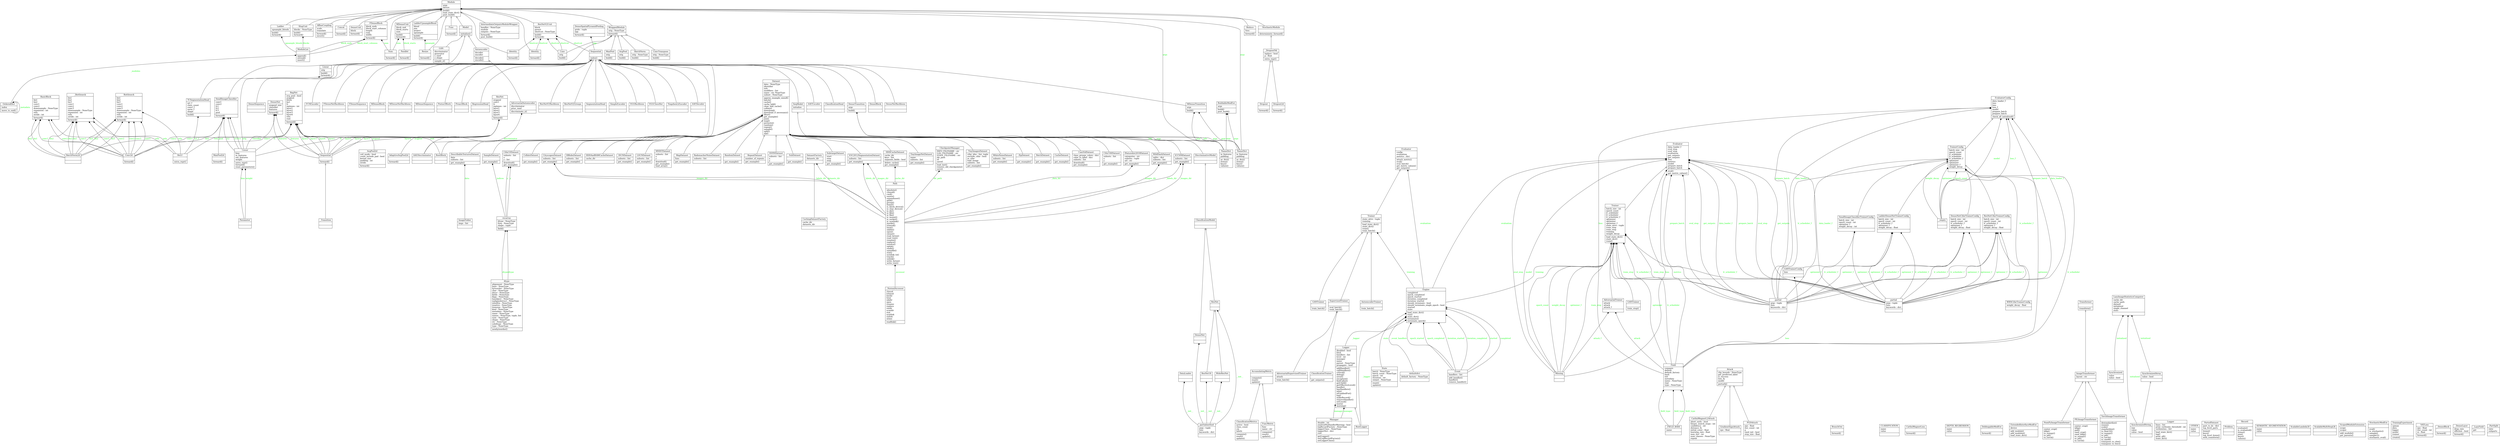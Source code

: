 digraph "classes" {
charset="utf-8"
rankdir=BT
"0" [label="{AAEDecoder|\l|}", shape="record"];
"1" [label="{AAEDiscriminator|\l|}", shape="record"];
"2" [label="{AAEEncoder|\l|}", shape="record"];
"3" [label="{AccumulatingMetric|\l|compute()\lreset()\lupdate()\l}", shape="record"];
"4" [label="{AdaptiveAvgPool2d|\l|forward()\l}", shape="record"];
"5" [label="{AdversarialAutoencoder|discriminator\lprior_rand\l|discriminate_z()\l}", shape="record"];
"6" [label="{AdversarialSupervisedTrainer|attack\l|train_batch()\l}", shape="record"];
"7" [label="{AdversarialTrainer|attack\lattack\lattack_f\l|}", shape="record"];
"8" [label="{AffineCoupling|scale\ltranslate\l|forward()\linvert()\l}", shape="record"];
"9" [label="{Attack|clip_bounds : NoneType\lget_predicted_label\lis_success\lloss_fn\lmodel\l|perturb()\l}", shape="record"];
"10" [label="{Autoencoder|decoder\lencoder\l|decode()\lencode()\l}", shape="record"];
"11" [label="{AutoencoderTrainer|\l|train_batch()\l}", shape="record"];
"12" [label="{AvgPool|orig\l|build()\l}", shape="record"];
"13" [label="{AvgPool2d|ceil_mode : bool\lcount_include_pad : bool\lkernel_size\lpadding : int\lstride\l|forward()\l}", shape="record"];
"14" [label="{BagNet|avg_pool : bool\lavgpool\lblock\lbn1\lfc\linplanes : int\llayer1\llayer2\llayer3\llayer4\lrelu\lroot\l|forward()\l}", shape="record"];
"15" [label="{BasicBlock|bn1\lbn2\lconv1\lconv2\ldownsample : NoneType\lexpansion : int\lrelu\lstride : int\l|forward()\l}", shape="record"];
"16" [label="{BatchDataset|\l|get_example()\l}", shape="record"];
"17" [label="{BatchNorm|orig : NoneType\l|build()\l}", shape="record"];
"18" [label="{BatchNorm2d|\l|}", shape="record"];
"19" [label="{Bottleneck|bn1\lbn2\lbn3\lconv1\lconv2\lconv3\ldownsample : NoneType\lexpansion : int\lrelu\lstride : int\l|forward()\l}", shape="record"];
"20" [label="{BranchOut|\l|forward()\l}", shape="record"];
"21" [label="{BuildableModExt|args\l|build()\lpost_build()\l}", shape="record"];
"22" [label="{CLASSIFICATION|name\lvalue\l|}", shape="record"];
"23" [label="{CacheDataset|\l|get_example()\l}", shape="record"];
"24" [label="{CachingDatasetFactory|cache_dir\ldatasets_dir\l|}", shape="record"];
"25" [label="{CamVidDataset|class_groups_colors : dict\lcolor_to_label : dict\lsubsets : list\l|download()\lget_example()\l}", shape="record"];
"26" [label="{CarliniWagnerL2Attack|abort_early : bool\lbinary_search_steps : int\lconfidence : int\ldistance_fn\linitial_const : float\llearning_rate : float\lmax_iter : int\lnum_classes : NoneType\lrepeat\l|}", shape="record"];
"27" [label="{CarliniWagnerLoss|\l|forward()\l}", shape="record"];
"28" [label="{CheckpointManager|INFO_FILENAME : str\lLOG_FILENAME : str\lSTATE_FILENAME : str\ldir_path\lid\lsaved\l|load_last()\lremove_old_checkpoints()\lsave()\l}", shape="record"];
"29" [label="{Cifar100Dataset|subsets : list\lx\ly\l|get_example()\l}", shape="record"];
"30" [label="{Cifar10Dataset|subsets : list\lx\ly : list\l|download()\lget_example()\l}", shape="record"];
"31" [label="{CityscapesDataset|subsets : list\l|get_example()\l}", shape="record"];
"32" [label="{ClassificationHead|\l|}", shape="record"];
"33" [label="{ClassificationMetrics|active : bool\lclass_count\lcm\llabels\l|compute()\lreset()\lupdate()\l}", shape="record"];
"34" [label="{ClassificationModel|\l|}", shape="record"];
"35" [label="{ClassificationTrainer|\l|get_outputs()\l}", shape="record"];
"36" [label="{CollateDataset|\l|get_example()\l}", shape="record"];
"37" [label="{Concat|\l|forward()\l}", shape="record"];
"38" [label="{Conv|orig\l|build()\l}", shape="record"];
"39" [label="{Conv2d|\l|forward()\l}", shape="record"];
"40" [label="{ConvTranspose|orig : NoneType\l|build()\l}", shape="record"];
"41" [label="{DEPTH_REGRESSION|name\lvalue\l|}", shape="record"];
"42" [label="{DataLoader|\l|}", shape="record"];
"43" [label="{Dataset|data : NoneType\lidentifier\linfo\lmodifiers : list\lname : str, NoneType\lsubset : NoneType\l|approx_example_sizeof()\lbatch()\lcache()\lcache_hdd()\lclear_hdd_cache()\lcollate()\ldownload()\ldownload_if_necessary()\lfilter()\lget_example()\ljoin()\lmap()\lpermute()\lrandom()\lrepeat()\lsample()\lsplit()\lzip()\l}", shape="record"];
"44" [label="{DatasetFactory|datasets_dir\l|}", shape="record"];
"45" [label="{DebbugableModExt|\l|forward()\l}", shape="record"];
"46" [label="{DenseBlock|\l|}", shape="record"];
"47" [label="{DenseNet|\l|}", shape="record"];
"48" [label="{DenseNet|avgpool_size\lclassifier\lfeatures\l|forward()\l}", shape="record"];
"49" [label="{DenseNetBackbone|\l|}", shape="record"];
"50" [label="{DenseNetCifarTrainerConfig|batch_size : int\lepoch_count : int\llr_scheduler_f\loptimizer_f\lweight_decay : float\l|}", shape="record"];
"51" [label="{DenseSequence|\l|}", shape="record"];
"52" [label="{DenseSpatialPyramidPooling|grids : tuple\lspp\l|forward()\l}", shape="record"];
"53" [label="{DenseTransition|args\l|build()\l}", shape="record"];
"54" [label="{DenseUnit|block\l|forward()\l}", shape="record"];
"55" [label="{DescribableTexturesDataset|data\lsubsets : list\l|get_example()\l}", shape="record"];
"56" [label="{DiscriminativeModel|\l|}", shape="record"];
"57" [label="{Dropout|\l|forward()\l}", shape="record"];
"58" [label="{Dropout2d|\l|forward()\l}", shape="record"];
"59" [label="{Engine|completed\lepoch_completed\lepoch_started\literation_completed\literation_started\lshould_terminate : bool\lshould_terminate_single_epoch : bool\lstarted\lstate\l|load_state_dict()\lrun()\lstate_dict()\lterminate()\lterminate_epoch()\l}", shape="record"];
"60" [label="{Evaluator|data_loader_f\leval_step\leval_step\levaluation\lget_outputs\lget_outputs\lloss\lmetrics\lmodel\lprepare_batch\lprepare_batch\l|eval()\lget_metric_values()\l}", shape="record"];
"61" [label="{Evaluator|config\levaluation\lmetrics : dict\l|attach_metric()\leval()\leval_batch()\lget_metric_values()\lget_outputs()\l}", shape="record"];
"62" [label="{EvaluatorConfig|data_loader_f\lloss\lloss\lloss_f\lmodel\lprepare_batch\lprepare_batch\l|check_all_initialized()\l}", shape="record"];
"63" [label="{Event|handlers : list\l|add_handler()\lhandler()\lremove_handler()\l}", shape="record"];
"64" [label="{ExtendedInterfaceModExt|device\l|add_module()\ladd_modules()\lload_state_dict()\l}", shape="record"];
"65" [label="{FCNEncoder|\l|}", shape="record"];
"66" [label="{FDenseBlock|block_ends\lblock_start_columns\llength\lsum\lwidth\l|forward()\l}", shape="record"];
"67" [label="{FDenseNetBackbone|\l|}", shape="record"];
"68" [label="{FDenseSequence|\l|}", shape="record"];
"69" [label="{Field|compare\ldefault\ldefault_factory\lhash\linit\lmetadata\lname : NoneType\lrepr\ltype : NoneType\l|}", shape="record"];
"70" [label="{Func|\l|forward()\l}", shape="record"];
"71" [label="{FuncMetric|func\lname : str\l|compute()\lreset()\lupdate()\l}", shape="record"];
"72" [label="{GAN|discriminator\lgenerator\lz_rand\lz_shape\l|sample_z()\l}", shape="record"];
"73" [label="{GANTrainer|\l|train_step()\l}", shape="record"];
"74" [label="{GANTrainer|\l|train_batch()\l}", shape="record"];
"75" [label="{GANTrainerConfig|loss\l|}", shape="record"];
"76" [label="{GradientSignAttack|eps : float\l|}", shape="record"];
"77" [label="{HBlobsDataset|subsets : list\l|get_example()\l}", shape="record"];
"78" [label="{HDDAndRAMCacheDataset|cache_dir\l|}", shape="record"];
"79" [label="{HDDCacheDataset|cache_dir\lkeys : list\lseparate_fields : bool\l|delete_cache()\lget_example()\l}", shape="record"];
"80" [label="{ICCV09Dataset|subsets : list\l|get_example()\l}", shape="record"];
"81" [label="{INaturalist2018Dataset|categories : str\lsubsets : tuple\lurl : str\l|get_example()\l}", shape="record"];
"82" [label="{ISUNDataset|subsets : list\l|get_example()\l}", shape="record"];
"83" [label="{Identity|\l|forward()\l}", shape="record"];
"84" [label="{Identity|\l|forward()\l}", shape="record"];
"85" [label="{ImageFolder|imgs : list\l|}", shape="record"];
"86" [label="{ImageTransformer|layout : str\l|}", shape="record"];
"87" [label="{IntermediateOutputsModuleWrapper|handles : NoneType\lmodule\loutputs : NoneType\l|forward()\lpost_build()\l}", shape="record"];
"88" [label="{LSUNDataset|subsets : list\l|get_example()\l}", shape="record"];
"89" [label="{Ladder|upsample_blends\l|build()\lforward()\l}", shape="record"];
"90" [label="{LadderDenseNetTrainerConfig|batch_size : int\lepoch_count : int\llr_scheduler_f\loptimizer_f\lweight_decay : float\l|}", shape="record"];
"91" [label="{LadderUpsampleBlend|blend\ljoin\lproject\lupsample\l|build()\lforward()\l}", shape="record"];
"92" [label="{LazyImageStatisticsComputer|cache_dir\lcache_path\ldataset\linitialized\lsingle_channel\lstats\l|}", shape="record"];
"93" [label="{Linear|bias\lin_features\lout_features\lweight\l|extra_repr()\lforward()\lreset_parameters()\l}", shape="record"];
"94" [label="{Linear|orig\l|build()\lforward()\l}", shape="record"];
"95" [label="{Logger|lines : list\lprint_verbosity_threshold : int\lverbosities : list\l|load_state_dict()\llog()\lprint_all()\lstate_dict()\l}", shape="record"];
"96" [label="{Logger|disabled : bool\lfatal\lhandlers : list\llevel : int\lmanager\lname\lparent : NoneType\lpropagate : bool\l|addHandler()\lcallHandlers()\lcritical()\ldebug()\lerror()\lexception()\lfindCaller()\lgetChild()\lgetEffectiveLevel()\lhandle()\lhasHandlers()\linfo()\lisEnabledFor()\llog()\lmakeRecord()\lremoveHandler()\lsetLevel()\lwarn()\lwarning()\l}", shape="record"];
"97" [label="{MDenseBlock|\l|}", shape="record"];
"98" [label="{MDenseNetBackbone|\l|}", shape="record"];
"99" [label="{MDenseSequence|\l|}", shape="record"];
"100" [label="{MDenseTransition|args\l|build()\l}", shape="record"];
"101" [label="{MDenseUnit|block_end\lblock_starts\lsum\l|build()\lforward()\l}", shape="record"];
"102" [label="{MNISTDataset|subsets : list\lx\ly\l|download()\lget_example()\lload_array()\l}", shape="record"];
"103" [label="{Manager|disable : int\lemittedNoHandlerWarning : bool\llogRecordFactory : NoneType\lloggerClass : NoneType\lloggerDict : dict\lroot\l|getLogger()\lsetLogRecordFactory()\lsetLoggerClass()\l}", shape="record"];
"104" [label="{MapDataset|func\l|get_example()\l}", shape="record"];
"105" [label="{MaxPool|orig\l|build()\l}", shape="record"];
"106" [label="{MaxPool2d|\l|forward()\l}", shape="record"];
"107" [label="{Missing|\l|}", shape="record"];
"108" [label="{Model|\l|initialize()\l}", shape="record"];
"109" [label="{Module|args\ldevice\l|build()\lload_state_dict()\lpost_build()\l}", shape="record"];
"110" [label="{ModuleList|\l|append()\lextend()\linsert()\l}", shape="record"];
"111" [label="{NameDict|in_features\lpadding\l|as_dict()\litems()\lkeys()\lvalues()\l}", shape="record"];
"112" [label="{NameDict|in_features\lpadding\l|as_dict()\litems()\lkeys()\lvalues()\l}", shape="record"];
"113" [label="{NumPyImageTransformer|\l|center_crop()\lhflip()\lto_numpy()\lto_pil()\lto_torch()\l}", shape="record"];
"114" [label="{OTHER|name\lvalue\l|}", shape="record"];
"115" [label="{OrderedDict|index\l|move_to_end()\l}", shape="record"];
"116" [label="{PGDAttack|eps : float\liter_count : int\lp\lrand_init : bool\lstep_size : float\l|}", shape="record"];
"117" [label="{PILImageTransformer|\l|center_crop()\lhflip()\lpad()\lrand_crop()\lrand_hflip()\lto_numpy()\lto_pil()\lto_torch()\l}", shape="record"];
"118" [label="{Parallel|\l|forward()\l}", shape="record"];
"119" [label="{Parameter|\l|}", shape="record"];
"120" [label="{PartedDataset|part_to_ds : dict\ltop_level_parts\l|items()\lkeys()\ltop_level_items()\lwith_transform()\l}", shape="record"];
"121" [label="{Path|\l|absolute()\lchmod()\lcwd()\lexists()\lexpanduser()\lglob()\lgroup()\lhome()\lis_block_device()\lis_char_device()\lis_dir()\lis_fifo()\lis_file()\lis_mount()\lis_socket()\lis_symlink()\literdir()\llchmod()\llstat()\lmkdir()\lopen()\lowner()\lread_bytes()\lread_text()\lrename()\lreplace()\lresolve()\lrglob()\lrmdir()\lsamefile()\lstat()\lsymlink_to()\ltouch()\lunlink()\lwrite_bytes()\lwrite_text()\l}", shape="record"];
"122" [label="{PostactBlock|\l|}", shape="record"];
"123" [label="{PreactBlock|\l|}", shape="record"];
"124" [label="{Problem|\l|}", shape="record"];
"125" [label="{RademacherNoiseDataset|subsets : list\l|}", shape="record"];
"126" [label="{RandomDataset|\l|get_example()\l}", shape="record"];
"127" [label="{ReLU|\l|extra_repr()\l}", shape="record"];
"128" [label="{Record|\l|evaluate()\lis_evaluated()\litems()\ljoin()\lkeys()\lvalues()\l}", shape="record"];
"129" [label="{Reduce|func\l|forward()\l}", shape="record"];
"130" [label="{RegressionHead|\l|}", shape="record"];
"131" [label="{RepeatDataset|number_of_repeats\l|get_example()\l}", shape="record"];
"132" [label="{ResNet|\l|}", shape="record"];
"133" [label="{ResNet|avgpool\lconv1\lfc\linplanes : int\llayer1\llayer2\llayer3\llayer4\l|forward()\l}", shape="record"];
"134" [label="{ResNet18|\l|}", shape="record"];
"135" [label="{ResNetCifarTrainerConfig|batch_size : int\lepoch_count : int\llr_scheduler_f\loptimizer_f\lweight_decay : float\l|}", shape="record"];
"136" [label="{ResNetV2Backbone|\l|}", shape="record"];
"137" [label="{ResNetV2Groups|\l|}", shape="record"];
"138" [label="{ResNetV2Unit|block\lpreact\lshortcut : NoneType\l|build()\lforward()\l}", shape="record"];
"139" [label="{Resize|\l|forward()\l}", shape="record"];
"140" [label="{RootBlock|\l|}", shape="record"];
"141" [label="{RootLogger|\l|}", shape="record"];
"142" [label="{SEMANTIC_SEGMENTATION|name\lvalue\l|}", shape="record"];
"143" [label="{SVHNDataset|subsets : list\lx\ly\l|get_example()\l}", shape="record"];
"144" [label="{SampleDataset|\l|get_example()\l}", shape="record"];
"145" [label="{ScalableLambdaLR|\l|}", shape="record"];
"146" [label="{ScalableMultiStepLR|\l|}", shape="record"];
"147" [label="{ScopedModuleExtension|scope\lscopei\l|add_module()\lget_parents()\l}", shape="record"];
"148" [label="{SegmentationHead|\l|}", shape="record"];
"149" [label="{SeqModel|initialize\l|}", shape="record"];
"150" [label="{Sequential|\l|index()\l}", shape="record"];
"151" [label="{Sequential|\l|forward()\l}", shape="record"];
"152" [label="{SimpleEncoder|\l|}", shape="record"];
"153" [label="{SlugUnit|blocks : NoneType\l|build()\lforward()\l}", shape="record"];
"154" [label="{SmallImageClassifier|conv1\lconv2\lfc1\lfc2\lfc3\lpool\l|forward()\l}", shape="record"];
"155" [label="{SmallImageClassifierTrainerConfig|batch_size : int\lepoch_count : int\loptimizer_f\lweight_decay : int\l|}", shape="record"];
"156" [label="{State|batch : NoneType\lbatch_count : NoneType\lepoch : int\literation : int\loutput : NoneType\l|reset()\lupdate()\l}", shape="record"];
"157" [label="{StochasticModExt|\l|eval()\lis_stochastic()\lsample()\lsample1()\lstochastic_eval()\l}", shape="record"];
"158" [label="{StochasticModule|\l|deterministic_forward()\l}", shape="record"];
"159" [label="{SubDataset|\l|get_example()\l}", shape="record"];
"160" [label="{SubrangeDataset|start\lstep\lstop\l|get_example()\l}", shape="record"];
"161" [label="{Sum|\l|forward()\l}", shape="record"];
"162" [label="{SupervisedTrainer|\l|eval_batch()\ltrain_batch()\l}", shape="record"];
"163" [label="{Synchronized|value\lvalue : bool\l|}", shape="record"];
"164" [label="{SynchronizedArray|value : bool\l|}", shape="record"];
"165" [label="{SynchronizedString|raw\lvalue\lvalue : bool\l|}", shape="record"];
"166" [label="{TCSegmentationHead|act_f\lclass_count\lconvt_f\lnorm_f\lshape\l|build()\l}", shape="record"];
"167" [label="{TinyImageNetDataset|name\lsubsets : list\l|get_example()\l}", shape="record"];
"168" [label="{TinyImagesDataset|cifar_idxs : list, tuple\lexclude_cifar : bool\lin_cifar\lload_image\lsubsets : list\l|get_example()\l}", shape="record"];
"169" [label="{TorchImageTransformer|\l|destandardize()\lresize()\lscale()\lstandardize()\lto_float32()\lto_numpy()\lto_pil()\lto_torch()\lto_uint8()\ltranspose_to_chw()\ltranspose_to_hwc()\l}", shape="record"];
"170" [label="{Trainer|batch_size : int\lepoch_count\llr_scheduler\llr_scheduler\llr_scheduler_f\loptimizer\loptimizer\loptimizer_f\lstate_attrs : tuple\ltrain_step\ltrain_step\ltraining\lweight_decay\l|load_state_dict()\lstate_dict()\ltrain()\l}", shape="record"];
"171" [label="{Trainer|state_attrs : tuple\ltraining\l|load_state_dict()\lstate_dict()\ltrain()\ltrain_batch()\l}", shape="record"];
"172" [label="{TrainerConfig|batch_size : int\lepoch_count\llr_scheduler\llr_scheduler\llr_scheduler_f\loptimizer\loptimizer\loptimizer_f\lweight_decay\l|}", shape="record"];
"173" [label="{TrainingExperiment|cpman\ldata\llogger\lmodel\ltrainer\l|create()\l}", shape="record"];
"174" [label="{Transformer|\l|transform()\l}", shape="record"];
"175" [label="{VATLoss|eps : float\liter_count : int\lxi : float\l|forward()\l}", shape="record"];
"176" [label="{VGGBackbone|\l|}", shape="record"];
"177" [label="{VGGClassifier|\l|}", shape="record"];
"178" [label="{VOC2012SegmentationDataset|subsets : list\l|get_example()\l}", shape="record"];
"179" [label="{WRNCifarTrainerConfig|weight_decay : float\l|}", shape="record"];
"180" [label="{WhiteNoiseDataset|subsets : list\l|get_example()\l}", shape="record"];
"181" [label="{WideResNet|\l|}", shape="record"];
"182" [label="{WildDashDataset|splits : dict\lsubsets : list\l|get_example()\l}", shape="record"];
"183" [label="{WrappedModule|orig : NoneType\l|forward()\l}", shape="record"];
"184" [label="{YingzhenLiEncoder|\l|}", shape="record"];
"185" [label="{ZipDataset|\l|get_example()\l}", shape="record"];
"186" [label="{_Bottleneck|bn1\lbn2\lbn3\lconv1\lconv2\lconv3\ldownsample : NoneType\lexpansion : int\lrelu\lstride : int\l|forward()\l}", shape="record"];
"187" [label="{_DenseBlock|\l|forward()\l}", shape="record"];
"188" [label="{_DenseLayer|drop_rate\lefficient : bool\l|forward()\l}", shape="record"];
"189" [label="{_DropoutNd|inplace : bool\lp : float\l|extra_repr()\l}", shape="record"];
"190" [label="{_FIELD_BASE|name\l|}", shape="record"];
"191" [label="{_LazyField|get\l|}", shape="record"];
"192" [label="{_NormalAccessor|chmod\llchmod\llistdir\llstat\lmkdir\lopen\lrename\lreplace\lrmdir\lscandir\lstat\lsymlink\lunlink\lutime\l|readlink()\l}", shape="record"];
"193" [label="{_PartSplit|ratio\lsubparts\l|}", shape="record"];
"194" [label="{_Transition|\l|}", shape="record"];
"195" [label="{_empty|\l|}", shape="record"];
"196" [label="{defaultdict|default_factory : NoneType\l|}", shape="record"];
"197" [label="{dtype|alignment : NoneType\lbase : NoneType\lbyteorder : NoneType\lchar : NoneType\ldescr : NoneType\lfields : NoneType\lflags : NoneType\lhasobject : NoneType\lisalignedstruct : NoneType\lisbuiltin : NoneType\lisnative : NoneType\litemsize : NoneType\lkind : NoneType\lmetadata : NoneType\lname : NoneType\lnames : NoneType, tuple, list\lnum : NoneType\lshape : NoneType\lstr : NoneType\lsubdtype : NoneType\ltype : NoneType\l|newbyteorder()\l}", shape="record"];
"198" [label="{partial|args : tuple\lfunc\lkeywords : dict\l|}", shape="record"];
"199" [label="{partial|args : tuple\lfunc\lkeywords : dict\l|}", shape="record"];
"200" [label="{partialmethod|args : tuple\lfunc\lkeywords : dict\l|}", shape="record"];
"201" [label="{recarray|dtype : NoneType\lfreq : NoneType\lshape : tuple\l|field()\l}", shape="record"];
"0" -> "150" [arrowhead="empty", arrowtail="none"];
"1" -> "150" [arrowhead="empty", arrowtail="none"];
"2" -> "150" [arrowhead="empty", arrowtail="none"];
"5" -> "10" [arrowhead="empty", arrowtail="none"];
"6" -> "162" [arrowhead="empty", arrowtail="none"];
"7" -> "170" [arrowhead="empty", arrowtail="none"];
"8" -> "109" [arrowhead="empty", arrowtail="none"];
"10" -> "108" [arrowhead="empty", arrowtail="none"];
"11" -> "171" [arrowhead="empty", arrowtail="none"];
"12" -> "183" [arrowhead="empty", arrowtail="none"];
"16" -> "43" [arrowhead="empty", arrowtail="none"];
"17" -> "183" [arrowhead="empty", arrowtail="none"];
"23" -> "43" [arrowhead="empty", arrowtail="none"];
"24" -> "44" [arrowhead="empty", arrowtail="none"];
"25" -> "43" [arrowhead="empty", arrowtail="none"];
"26" -> "9" [arrowhead="empty", arrowtail="none"];
"29" -> "43" [arrowhead="empty", arrowtail="none"];
"30" -> "43" [arrowhead="empty", arrowtail="none"];
"31" -> "43" [arrowhead="empty", arrowtail="none"];
"32" -> "150" [arrowhead="empty", arrowtail="none"];
"33" -> "3" [arrowhead="empty", arrowtail="none"];
"34" -> "56" [arrowhead="empty", arrowtail="none"];
"35" -> "162" [arrowhead="empty", arrowtail="none"];
"36" -> "43" [arrowhead="empty", arrowtail="none"];
"37" -> "109" [arrowhead="empty", arrowtail="none"];
"38" -> "183" [arrowhead="empty", arrowtail="none"];
"40" -> "183" [arrowhead="empty", arrowtail="none"];
"46" -> "150" [arrowhead="empty", arrowtail="none"];
"47" -> "34" [arrowhead="empty", arrowtail="none"];
"49" -> "150" [arrowhead="empty", arrowtail="none"];
"50" -> "172" [arrowhead="empty", arrowtail="none"];
"51" -> "150" [arrowhead="empty", arrowtail="none"];
"53" -> "150" [arrowhead="empty", arrowtail="none"];
"54" -> "109" [arrowhead="empty", arrowtail="none"];
"55" -> "43" [arrowhead="empty", arrowtail="none"];
"56" -> "149" [arrowhead="empty", arrowtail="none"];
"57" -> "189" [arrowhead="empty", arrowtail="none"];
"58" -> "189" [arrowhead="empty", arrowtail="none"];
"65" -> "150" [arrowhead="empty", arrowtail="none"];
"66" -> "109" [arrowhead="empty", arrowtail="none"];
"67" -> "150" [arrowhead="empty", arrowtail="none"];
"68" -> "150" [arrowhead="empty", arrowtail="none"];
"70" -> "109" [arrowhead="empty", arrowtail="none"];
"71" -> "3" [arrowhead="empty", arrowtail="none"];
"72" -> "108" [arrowhead="empty", arrowtail="none"];
"73" -> "170" [arrowhead="empty", arrowtail="none"];
"74" -> "171" [arrowhead="empty", arrowtail="none"];
"75" -> "172" [arrowhead="empty", arrowtail="none"];
"76" -> "9" [arrowhead="empty", arrowtail="none"];
"77" -> "43" [arrowhead="empty", arrowtail="none"];
"78" -> "43" [arrowhead="empty", arrowtail="none"];
"79" -> "43" [arrowhead="empty", arrowtail="none"];
"80" -> "43" [arrowhead="empty", arrowtail="none"];
"81" -> "43" [arrowhead="empty", arrowtail="none"];
"82" -> "43" [arrowhead="empty", arrowtail="none"];
"83" -> "109" [arrowhead="empty", arrowtail="none"];
"84" -> "109" [arrowhead="empty", arrowtail="none"];
"86" -> "174" [arrowhead="empty", arrowtail="none"];
"87" -> "109" [arrowhead="empty", arrowtail="none"];
"88" -> "43" [arrowhead="empty", arrowtail="none"];
"89" -> "109" [arrowhead="empty", arrowtail="none"];
"90" -> "172" [arrowhead="empty", arrowtail="none"];
"91" -> "109" [arrowhead="empty", arrowtail="none"];
"94" -> "183" [arrowhead="empty", arrowtail="none"];
"97" -> "150" [arrowhead="empty", arrowtail="none"];
"98" -> "150" [arrowhead="empty", arrowtail="none"];
"99" -> "150" [arrowhead="empty", arrowtail="none"];
"100" -> "150" [arrowhead="empty", arrowtail="none"];
"101" -> "109" [arrowhead="empty", arrowtail="none"];
"102" -> "43" [arrowhead="empty", arrowtail="none"];
"104" -> "43" [arrowhead="empty", arrowtail="none"];
"105" -> "183" [arrowhead="empty", arrowtail="none"];
"108" -> "109" [arrowhead="empty", arrowtail="none"];
"113" -> "86" [arrowhead="empty", arrowtail="none"];
"116" -> "9" [arrowhead="empty", arrowtail="none"];
"117" -> "86" [arrowhead="empty", arrowtail="none"];
"122" -> "150" [arrowhead="empty", arrowtail="none"];
"123" -> "150" [arrowhead="empty", arrowtail="none"];
"125" -> "43" [arrowhead="empty", arrowtail="none"];
"126" -> "43" [arrowhead="empty", arrowtail="none"];
"129" -> "109" [arrowhead="empty", arrowtail="none"];
"130" -> "150" [arrowhead="empty", arrowtail="none"];
"131" -> "43" [arrowhead="empty", arrowtail="none"];
"132" -> "34" [arrowhead="empty", arrowtail="none"];
"134" -> "132" [arrowhead="empty", arrowtail="none"];
"135" -> "172" [arrowhead="empty", arrowtail="none"];
"136" -> "150" [arrowhead="empty", arrowtail="none"];
"137" -> "150" [arrowhead="empty", arrowtail="none"];
"138" -> "109" [arrowhead="empty", arrowtail="none"];
"139" -> "109" [arrowhead="empty", arrowtail="none"];
"140" -> "150" [arrowhead="empty", arrowtail="none"];
"141" -> "96" [arrowhead="empty", arrowtail="none"];
"143" -> "43" [arrowhead="empty", arrowtail="none"];
"144" -> "43" [arrowhead="empty", arrowtail="none"];
"148" -> "150" [arrowhead="empty", arrowtail="none"];
"149" -> "150" [arrowhead="empty", arrowtail="none"];
"152" -> "150" [arrowhead="empty", arrowtail="none"];
"153" -> "109" [arrowhead="empty", arrowtail="none"];
"154" -> "108" [arrowhead="empty", arrowtail="none"];
"155" -> "172" [arrowhead="empty", arrowtail="none"];
"158" -> "109" [arrowhead="empty", arrowtail="none"];
"159" -> "43" [arrowhead="empty", arrowtail="none"];
"160" -> "43" [arrowhead="empty", arrowtail="none"];
"161" -> "109" [arrowhead="empty", arrowtail="none"];
"162" -> "171" [arrowhead="empty", arrowtail="none"];
"165" -> "164" [arrowhead="empty", arrowtail="none"];
"166" -> "150" [arrowhead="empty", arrowtail="none"];
"167" -> "43" [arrowhead="empty", arrowtail="none"];
"168" -> "43" [arrowhead="empty", arrowtail="none"];
"169" -> "86" [arrowhead="empty", arrowtail="none"];
"170" -> "60" [arrowhead="empty", arrowtail="none"];
"171" -> "61" [arrowhead="empty", arrowtail="none"];
"172" -> "62" [arrowhead="empty", arrowtail="none"];
"176" -> "150" [arrowhead="empty", arrowtail="none"];
"177" -> "150" [arrowhead="empty", arrowtail="none"];
"178" -> "43" [arrowhead="empty", arrowtail="none"];
"179" -> "135" [arrowhead="empty", arrowtail="none"];
"180" -> "43" [arrowhead="empty", arrowtail="none"];
"181" -> "132" [arrowhead="empty", arrowtail="none"];
"182" -> "43" [arrowhead="empty", arrowtail="none"];
"183" -> "109" [arrowhead="empty", arrowtail="none"];
"184" -> "150" [arrowhead="empty", arrowtail="none"];
"185" -> "43" [arrowhead="empty", arrowtail="none"];
"189" -> "158" [arrowhead="empty", arrowtail="none"];
"194" -> "151" [arrowhead="empty", arrowtail="none"];
"1" -> "5" [arrowhead="diamond", arrowtail="none", fontcolor="green", label="discriminator", style="solid"];
"4" -> "133" [arrowhead="diamond", arrowtail="none", fontcolor="green", label="avgpool", style="solid"];
"13" -> "14" [arrowhead="diamond", arrowtail="none", fontcolor="green", label="avgpool", style="solid"];
"18" -> "14" [arrowhead="diamond", arrowtail="none", fontcolor="green", label="bn1", style="solid"];
"18" -> "15" [arrowhead="diamond", arrowtail="none", fontcolor="green", label="bn1", style="solid"];
"18" -> "15" [arrowhead="diamond", arrowtail="none", fontcolor="green", label="bn2", style="solid"];
"18" -> "19" [arrowhead="diamond", arrowtail="none", fontcolor="green", label="bn1", style="solid"];
"18" -> "19" [arrowhead="diamond", arrowtail="none", fontcolor="green", label="bn2", style="solid"];
"18" -> "19" [arrowhead="diamond", arrowtail="none", fontcolor="green", label="bn3", style="solid"];
"18" -> "186" [arrowhead="diamond", arrowtail="none", fontcolor="green", label="bn1", style="solid"];
"18" -> "186" [arrowhead="diamond", arrowtail="none", fontcolor="green", label="bn2", style="solid"];
"18" -> "186" [arrowhead="diamond", arrowtail="none", fontcolor="green", label="bn3", style="solid"];
"38" -> "138" [arrowhead="diamond", arrowtail="none", fontcolor="green", label="shortcut", style="solid"];
"38" -> "138" [arrowhead="diamond", arrowtail="none", fontcolor="green", label="shortcut", style="solid"];
"39" -> "15" [arrowhead="diamond", arrowtail="none", fontcolor="green", label="conv1", style="solid"];
"39" -> "15" [arrowhead="diamond", arrowtail="none", fontcolor="green", label="conv2", style="solid"];
"39" -> "19" [arrowhead="diamond", arrowtail="none", fontcolor="green", label="conv1", style="solid"];
"39" -> "19" [arrowhead="diamond", arrowtail="none", fontcolor="green", label="conv2", style="solid"];
"39" -> "19" [arrowhead="diamond", arrowtail="none", fontcolor="green", label="conv3", style="solid"];
"39" -> "133" [arrowhead="diamond", arrowtail="none", fontcolor="green", label="conv1", style="solid"];
"39" -> "154" [arrowhead="diamond", arrowtail="none", fontcolor="green", label="conv1", style="solid"];
"39" -> "154" [arrowhead="diamond", arrowtail="none", fontcolor="green", label="conv2", style="solid"];
"39" -> "186" [arrowhead="diamond", arrowtail="none", fontcolor="green", label="conv1", style="solid"];
"39" -> "186" [arrowhead="diamond", arrowtail="none", fontcolor="green", label="conv2", style="solid"];
"39" -> "186" [arrowhead="diamond", arrowtail="none", fontcolor="green", label="conv3", style="solid"];
"59" -> "60" [arrowhead="diamond", arrowtail="none", fontcolor="green", label="evaluation", style="solid"];
"59" -> "61" [arrowhead="diamond", arrowtail="none", fontcolor="green", label="evaluation", style="solid"];
"59" -> "170" [arrowhead="diamond", arrowtail="none", fontcolor="green", label="training", style="solid"];
"59" -> "171" [arrowhead="diamond", arrowtail="none", fontcolor="green", label="training", style="solid"];
"63" -> "59" [arrowhead="diamond", arrowtail="none", fontcolor="green", label="started", style="solid"];
"63" -> "59" [arrowhead="diamond", arrowtail="none", fontcolor="green", label="completed", style="solid"];
"63" -> "59" [arrowhead="diamond", arrowtail="none", fontcolor="green", label="epoch_started", style="solid"];
"63" -> "59" [arrowhead="diamond", arrowtail="none", fontcolor="green", label="epoch_completed", style="solid"];
"63" -> "59" [arrowhead="diamond", arrowtail="none", fontcolor="green", label="iteration_started", style="solid"];
"63" -> "59" [arrowhead="diamond", arrowtail="none", fontcolor="green", label="iteration_completed", style="solid"];
"69" -> "7" [arrowhead="diamond", arrowtail="none", fontcolor="green", label="attack", style="solid"];
"69" -> "60" [arrowhead="diamond", arrowtail="none", fontcolor="green", label="metrics", style="solid"];
"69" -> "62" [arrowhead="diamond", arrowtail="none", fontcolor="green", label="loss", style="solid"];
"69" -> "75" [arrowhead="diamond", arrowtail="none", fontcolor="green", label="loss", style="solid"];
"69" -> "170" [arrowhead="diamond", arrowtail="none", fontcolor="green", label="optimizer", style="solid"];
"69" -> "170" [arrowhead="diamond", arrowtail="none", fontcolor="green", label="lr_scheduler", style="solid"];
"69" -> "172" [arrowhead="diamond", arrowtail="none", fontcolor="green", label="optimizer", style="solid"];
"69" -> "172" [arrowhead="diamond", arrowtail="none", fontcolor="green", label="lr_scheduler", style="solid"];
"83" -> "138" [arrowhead="diamond", arrowtail="none", fontcolor="green", label="shortcut", style="solid"];
"84" -> "138" [arrowhead="diamond", arrowtail="none", fontcolor="green", label="shortcut", style="solid"];
"85" -> "55" [arrowhead="diamond", arrowtail="none", fontcolor="green", label="data", style="solid"];
"93" -> "14" [arrowhead="diamond", arrowtail="none", fontcolor="green", label="fc", style="solid"];
"93" -> "48" [arrowhead="diamond", arrowtail="none", fontcolor="green", label="classifier", style="solid"];
"93" -> "94" [arrowhead="diamond", arrowtail="none", fontcolor="green", label="orig", style="solid"];
"93" -> "133" [arrowhead="diamond", arrowtail="none", fontcolor="green", label="fc", style="solid"];
"93" -> "154" [arrowhead="diamond", arrowtail="none", fontcolor="green", label="fc1", style="solid"];
"93" -> "154" [arrowhead="diamond", arrowtail="none", fontcolor="green", label="fc2", style="solid"];
"93" -> "154" [arrowhead="diamond", arrowtail="none", fontcolor="green", label="fc3", style="solid"];
"96" -> "59" [arrowhead="diamond", arrowtail="none", fontcolor="green", label="_logger", style="solid"];
"103" -> "96" [arrowhead="diamond", arrowtail="none", fontcolor="green", label="manager", style="solid"];
"103" -> "96" [arrowhead="diamond", arrowtail="none", fontcolor="green", label="manager", style="solid"];
"106" -> "154" [arrowhead="diamond", arrowtail="none", fontcolor="green", label="pool", style="solid"];
"107" -> "7" [arrowhead="diamond", arrowtail="none", fontcolor="green", label="attack_f", style="solid"];
"107" -> "60" [arrowhead="diamond", arrowtail="none", fontcolor="green", label="model", style="solid"];
"107" -> "60" [arrowhead="diamond", arrowtail="none", fontcolor="green", label="loss", style="solid"];
"107" -> "60" [arrowhead="diamond", arrowtail="none", fontcolor="green", label="eval_step", style="solid"];
"107" -> "170" [arrowhead="diamond", arrowtail="none", fontcolor="green", label="weight_decay", style="solid"];
"107" -> "170" [arrowhead="diamond", arrowtail="none", fontcolor="green", label="optimizer_f", style="solid"];
"107" -> "170" [arrowhead="diamond", arrowtail="none", fontcolor="green", label="epoch_count", style="solid"];
"107" -> "170" [arrowhead="diamond", arrowtail="none", fontcolor="green", label="train_step", style="solid"];
"110" -> "66" [arrowhead="diamond", arrowtail="none", fontcolor="green", label="block_start_columns", style="solid"];
"110" -> "66" [arrowhead="diamond", arrowtail="none", fontcolor="green", label="block_ends", style="solid"];
"110" -> "89" [arrowhead="diamond", arrowtail="none", fontcolor="green", label="upsample_blends", style="solid"];
"110" -> "153" [arrowhead="diamond", arrowtail="none", fontcolor="green", label="blocks", style="solid"];
"111" -> "21" [arrowhead="diamond", arrowtail="none", fontcolor="green", label="args", style="solid"];
"111" -> "43" [arrowhead="diamond", arrowtail="none", fontcolor="green", label="info", style="solid"];
"111" -> "53" [arrowhead="diamond", arrowtail="none", fontcolor="green", label="args", style="solid"];
"111" -> "100" [arrowhead="diamond", arrowtail="none", fontcolor="green", label="args", style="solid"];
"111" -> "109" [arrowhead="diamond", arrowtail="none", fontcolor="green", label="args", style="solid"];
"112" -> "21" [arrowhead="diamond", arrowtail="none", fontcolor="green", label="args", style="solid"];
"112" -> "43" [arrowhead="diamond", arrowtail="none", fontcolor="green", label="info", style="solid"];
"112" -> "53" [arrowhead="diamond", arrowtail="none", fontcolor="green", label="args", style="solid"];
"112" -> "100" [arrowhead="diamond", arrowtail="none", fontcolor="green", label="args", style="solid"];
"112" -> "109" [arrowhead="diamond", arrowtail="none", fontcolor="green", label="args", style="solid"];
"115" -> "110" [arrowhead="diamond", arrowtail="none", fontcolor="green", label="_modules", style="solid"];
"115" -> "115" [arrowhead="diamond", arrowtail="none", fontcolor="green", label="_metadata", style="solid"];
"118" -> "101" [arrowhead="diamond", arrowtail="none", fontcolor="green", label="block_starts", style="solid"];
"119" -> "93" [arrowhead="diamond", arrowtail="none", fontcolor="green", label="weight", style="solid"];
"119" -> "93" [arrowhead="diamond", arrowtail="none", fontcolor="green", label="bias", style="solid"];
"121" -> "28" [arrowhead="diamond", arrowtail="none", fontcolor="green", label="dir_path", style="solid"];
"121" -> "31" [arrowhead="diamond", arrowtail="none", fontcolor="green", label="_images_dir", style="solid"];
"121" -> "31" [arrowhead="diamond", arrowtail="none", fontcolor="green", label="_labels_dir", style="solid"];
"121" -> "44" [arrowhead="diamond", arrowtail="none", fontcolor="green", label="datasets_dir", style="solid"];
"121" -> "79" [arrowhead="diamond", arrowtail="none", fontcolor="green", label="cache_dir", style="solid"];
"121" -> "80" [arrowhead="diamond", arrowtail="none", fontcolor="green", label="_images_dir", style="solid"];
"121" -> "80" [arrowhead="diamond", arrowtail="none", fontcolor="green", label="_labels_dir", style="solid"];
"121" -> "81" [arrowhead="diamond", arrowtail="none", fontcolor="green", label="_data_dir", style="solid"];
"121" -> "178" [arrowhead="diamond", arrowtail="none", fontcolor="green", label="_images_dir", style="solid"];
"121" -> "178" [arrowhead="diamond", arrowtail="none", fontcolor="green", label="_labels_dir", style="solid"];
"121" -> "182" [arrowhead="diamond", arrowtail="none", fontcolor="green", label="_images_dir", style="solid"];
"127" -> "14" [arrowhead="diamond", arrowtail="none", fontcolor="green", label="relu", style="solid"];
"127" -> "15" [arrowhead="diamond", arrowtail="none", fontcolor="green", label="relu", style="solid"];
"127" -> "19" [arrowhead="diamond", arrowtail="none", fontcolor="green", label="relu", style="solid"];
"127" -> "166" [arrowhead="diamond", arrowtail="none", fontcolor="green", label="act_f", style="solid"];
"127" -> "186" [arrowhead="diamond", arrowtail="none", fontcolor="green", label="relu", style="solid"];
"139" -> "91" [arrowhead="diamond", arrowtail="none", fontcolor="green", label="upsample", style="solid"];
"140" -> "14" [arrowhead="diamond", arrowtail="none", fontcolor="green", label="root", style="solid"];
"141" -> "59" [arrowhead="diamond", arrowtail="none", fontcolor="green", label="_logger", style="solid"];
"150" -> "52" [arrowhead="diamond", arrowtail="none", fontcolor="green", label="spp", style="solid"];
"150" -> "138" [arrowhead="diamond", arrowtail="none", fontcolor="green", label="shortcut", style="solid"];
"151" -> "14" [arrowhead="diamond", arrowtail="none", fontcolor="green", label="layer1", style="solid"];
"151" -> "14" [arrowhead="diamond", arrowtail="none", fontcolor="green", label="layer2", style="solid"];
"151" -> "14" [arrowhead="diamond", arrowtail="none", fontcolor="green", label="layer3", style="solid"];
"151" -> "14" [arrowhead="diamond", arrowtail="none", fontcolor="green", label="layer4", style="solid"];
"151" -> "48" [arrowhead="diamond", arrowtail="none", fontcolor="green", label="features", style="solid"];
"151" -> "48" [arrowhead="diamond", arrowtail="none", fontcolor="green", label="features", style="solid"];
"151" -> "133" [arrowhead="diamond", arrowtail="none", fontcolor="green", label="layer1", style="solid"];
"151" -> "133" [arrowhead="diamond", arrowtail="none", fontcolor="green", label="layer2", style="solid"];
"151" -> "133" [arrowhead="diamond", arrowtail="none", fontcolor="green", label="layer3", style="solid"];
"151" -> "133" [arrowhead="diamond", arrowtail="none", fontcolor="green", label="layer4", style="solid"];
"156" -> "59" [arrowhead="diamond", arrowtail="none", fontcolor="green", label="state", style="solid"];
"161" -> "66" [arrowhead="diamond", arrowtail="none", fontcolor="green", label="sum", style="solid"];
"161" -> "101" [arrowhead="diamond", arrowtail="none", fontcolor="green", label="sum", style="solid"];
"163" -> "92" [arrowhead="diamond", arrowtail="none", fontcolor="green", label="initialized", style="solid"];
"164" -> "92" [arrowhead="diamond", arrowtail="none", fontcolor="green", label="initialized", style="solid"];
"165" -> "92" [arrowhead="diamond", arrowtail="none", fontcolor="green", label="initialized", style="solid"];
"190" -> "69" [arrowhead="diamond", arrowtail="none", fontcolor="green", label="_field_type", style="solid"];
"190" -> "69" [arrowhead="diamond", arrowtail="none", fontcolor="green", label="_field_type", style="solid"];
"190" -> "69" [arrowhead="diamond", arrowtail="none", fontcolor="green", label="_field_type", style="solid"];
"192" -> "121" [arrowhead="diamond", arrowtail="none", fontcolor="green", label="_accessor", style="solid"];
"195" -> "62" [arrowhead="diamond", arrowtail="none", fontcolor="green", label="model", style="solid"];
"195" -> "62" [arrowhead="diamond", arrowtail="none", fontcolor="green", label="loss_f", style="solid"];
"195" -> "172" [arrowhead="diamond", arrowtail="none", fontcolor="green", label="weight_decay", style="solid"];
"195" -> "172" [arrowhead="diamond", arrowtail="none", fontcolor="green", label="optimizer_f", style="solid"];
"195" -> "172" [arrowhead="diamond", arrowtail="none", fontcolor="green", label="epoch_count", style="solid"];
"196" -> "59" [arrowhead="diamond", arrowtail="none", fontcolor="green", label="_event_handlers", style="solid"];
"197" -> "201" [arrowhead="diamond", arrowtail="none", fontcolor="green", label="dtype", style="solid"];
"197" -> "201" [arrowhead="diamond", arrowtail="none", fontcolor="green", label="dtype", style="solid"];
"198" -> "50" [arrowhead="diamond", arrowtail="none", fontcolor="green", label="optimizer_f", style="solid"];
"198" -> "50" [arrowhead="diamond", arrowtail="none", fontcolor="green", label="lr_scheduler_f", style="solid"];
"198" -> "60" [arrowhead="diamond", arrowtail="none", fontcolor="green", label="prepare_batch", style="solid"];
"198" -> "60" [arrowhead="diamond", arrowtail="none", fontcolor="green", label="eval_step", style="solid"];
"198" -> "60" [arrowhead="diamond", arrowtail="none", fontcolor="green", label="get_outputs", style="solid"];
"198" -> "60" [arrowhead="diamond", arrowtail="none", fontcolor="green", label="data_loader_f", style="solid"];
"198" -> "62" [arrowhead="diamond", arrowtail="none", fontcolor="green", label="prepare_batch", style="solid"];
"198" -> "62" [arrowhead="diamond", arrowtail="none", fontcolor="green", label="data_loader_f", style="solid"];
"198" -> "90" [arrowhead="diamond", arrowtail="none", fontcolor="green", label="optimizer_f", style="solid"];
"198" -> "90" [arrowhead="diamond", arrowtail="none", fontcolor="green", label="lr_scheduler_f", style="solid"];
"198" -> "135" [arrowhead="diamond", arrowtail="none", fontcolor="green", label="optimizer_f", style="solid"];
"198" -> "135" [arrowhead="diamond", arrowtail="none", fontcolor="green", label="lr_scheduler_f", style="solid"];
"198" -> "155" [arrowhead="diamond", arrowtail="none", fontcolor="green", label="optimizer_f", style="solid"];
"198" -> "170" [arrowhead="diamond", arrowtail="none", fontcolor="green", label="train_step", style="solid"];
"198" -> "170" [arrowhead="diamond", arrowtail="none", fontcolor="green", label="lr_scheduler_f", style="solid"];
"198" -> "172" [arrowhead="diamond", arrowtail="none", fontcolor="green", label="lr_scheduler_f", style="solid"];
"199" -> "50" [arrowhead="diamond", arrowtail="none", fontcolor="green", label="optimizer_f", style="solid"];
"199" -> "50" [arrowhead="diamond", arrowtail="none", fontcolor="green", label="lr_scheduler_f", style="solid"];
"199" -> "60" [arrowhead="diamond", arrowtail="none", fontcolor="green", label="prepare_batch", style="solid"];
"199" -> "60" [arrowhead="diamond", arrowtail="none", fontcolor="green", label="eval_step", style="solid"];
"199" -> "60" [arrowhead="diamond", arrowtail="none", fontcolor="green", label="get_outputs", style="solid"];
"199" -> "60" [arrowhead="diamond", arrowtail="none", fontcolor="green", label="data_loader_f", style="solid"];
"199" -> "62" [arrowhead="diamond", arrowtail="none", fontcolor="green", label="prepare_batch", style="solid"];
"199" -> "62" [arrowhead="diamond", arrowtail="none", fontcolor="green", label="data_loader_f", style="solid"];
"199" -> "90" [arrowhead="diamond", arrowtail="none", fontcolor="green", label="optimizer_f", style="solid"];
"199" -> "90" [arrowhead="diamond", arrowtail="none", fontcolor="green", label="lr_scheduler_f", style="solid"];
"199" -> "135" [arrowhead="diamond", arrowtail="none", fontcolor="green", label="optimizer_f", style="solid"];
"199" -> "135" [arrowhead="diamond", arrowtail="none", fontcolor="green", label="lr_scheduler_f", style="solid"];
"199" -> "155" [arrowhead="diamond", arrowtail="none", fontcolor="green", label="optimizer_f", style="solid"];
"199" -> "170" [arrowhead="diamond", arrowtail="none", fontcolor="green", label="train_step", style="solid"];
"199" -> "170" [arrowhead="diamond", arrowtail="none", fontcolor="green", label="lr_scheduler_f", style="solid"];
"199" -> "172" [arrowhead="diamond", arrowtail="none", fontcolor="green", label="lr_scheduler_f", style="solid"];
"200" -> "42" [arrowhead="diamond", arrowtail="none", fontcolor="green", label="__init__", style="solid"];
"200" -> "47" [arrowhead="diamond", arrowtail="none", fontcolor="green", label="__init__", style="solid"];
"200" -> "132" [arrowhead="diamond", arrowtail="none", fontcolor="green", label="__init__", style="solid"];
"200" -> "134" [arrowhead="diamond", arrowtail="none", fontcolor="green", label="__init__", style="solid"];
"200" -> "181" [arrowhead="diamond", arrowtail="none", fontcolor="green", label="__init__", style="solid"];
"201" -> "30" [arrowhead="diamond", arrowtail="none", fontcolor="green", label="y", style="solid"];
"201" -> "30" [arrowhead="diamond", arrowtail="none", fontcolor="green", label="y", style="solid"];
"201" -> "144" [arrowhead="diamond", arrowtail="none", fontcolor="green", label="_indices", style="solid"];
}
